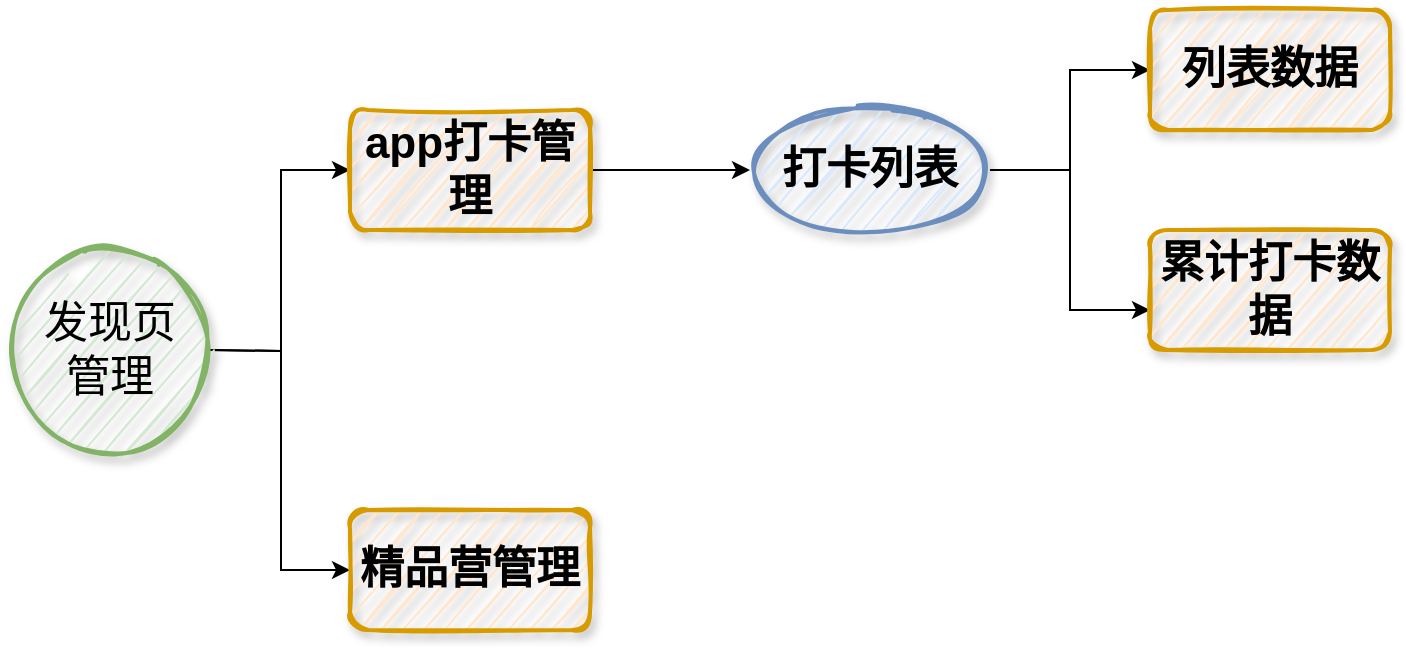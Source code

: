 <mxfile version="16.5.6" type="github">
  <diagram id="2Vl-29mJTYHd3rG5gsJs" name="Page-1">
    <mxGraphModel dx="946" dy="504" grid="1" gridSize="10" guides="1" tooltips="1" connect="1" arrows="1" fold="1" page="1" pageScale="1" pageWidth="827" pageHeight="1169" math="0" shadow="0">
      <root>
        <mxCell id="0" />
        <mxCell id="1" parent="0" />
        <mxCell id="tsZCZAis8NTeMSvLRY_F-6" style="edgeStyle=orthogonalEdgeStyle;rounded=0;orthogonalLoop=1;jettySize=auto;html=1;exitX=1;exitY=0.5;exitDx=0;exitDy=0;exitPerimeter=0;entryX=0;entryY=0.5;entryDx=0;entryDy=0;fontSize=22;" edge="1" parent="1" target="tsZCZAis8NTeMSvLRY_F-4">
          <mxGeometry relative="1" as="geometry">
            <mxPoint x="200" y="260" as="sourcePoint" />
          </mxGeometry>
        </mxCell>
        <mxCell id="tsZCZAis8NTeMSvLRY_F-7" style="edgeStyle=orthogonalEdgeStyle;rounded=0;orthogonalLoop=1;jettySize=auto;html=1;exitX=1;exitY=0.5;exitDx=0;exitDy=0;exitPerimeter=0;entryX=0;entryY=0.5;entryDx=0;entryDy=0;fontSize=22;" edge="1" parent="1" target="tsZCZAis8NTeMSvLRY_F-2">
          <mxGeometry relative="1" as="geometry">
            <mxPoint x="200" y="260" as="sourcePoint" />
          </mxGeometry>
        </mxCell>
        <mxCell id="tsZCZAis8NTeMSvLRY_F-2" value="精品营管理" style="rounded=1;whiteSpace=wrap;html=1;fillColor=#ffe6cc;strokeColor=#d79b00;strokeWidth=2;gradientColor=none;shadow=1;sketch=1;fontStyle=1;fontSize=22;" vertex="1" parent="1">
          <mxGeometry x="270" y="340" width="120" height="60" as="geometry" />
        </mxCell>
        <mxCell id="tsZCZAis8NTeMSvLRY_F-14" value="" style="edgeStyle=orthogonalEdgeStyle;rounded=0;orthogonalLoop=1;jettySize=auto;html=1;fontSize=22;" edge="1" parent="1" source="tsZCZAis8NTeMSvLRY_F-4" target="tsZCZAis8NTeMSvLRY_F-13">
          <mxGeometry relative="1" as="geometry" />
        </mxCell>
        <mxCell id="tsZCZAis8NTeMSvLRY_F-4" value="app打卡管理" style="rounded=1;whiteSpace=wrap;html=1;fontSize=22;fillColor=#ffe6cc;strokeColor=#d79b00;strokeWidth=2;gradientColor=none;shadow=1;sketch=1;fontStyle=1;" vertex="1" parent="1">
          <mxGeometry x="270" y="140" width="120" height="60" as="geometry" />
        </mxCell>
        <mxCell id="tsZCZAis8NTeMSvLRY_F-12" value="发现页&lt;br&gt;管理" style="strokeWidth=2;html=1;shape=mxgraph.flowchart.start_2;whiteSpace=wrap;shadow=1;sketch=1;fontSize=22;fillColor=#d5e8d4;strokeColor=#82b366;" vertex="1" parent="1">
          <mxGeometry x="100" y="210" width="100" height="100" as="geometry" />
        </mxCell>
        <mxCell id="tsZCZAis8NTeMSvLRY_F-16" value="" style="edgeStyle=orthogonalEdgeStyle;rounded=0;orthogonalLoop=1;jettySize=auto;html=1;fontSize=22;" edge="1" parent="1" source="tsZCZAis8NTeMSvLRY_F-13" target="tsZCZAis8NTeMSvLRY_F-15">
          <mxGeometry relative="1" as="geometry" />
        </mxCell>
        <mxCell id="tsZCZAis8NTeMSvLRY_F-18" value="" style="edgeStyle=orthogonalEdgeStyle;rounded=0;orthogonalLoop=1;jettySize=auto;html=1;fontSize=22;" edge="1" parent="1" source="tsZCZAis8NTeMSvLRY_F-13" target="tsZCZAis8NTeMSvLRY_F-17">
          <mxGeometry relative="1" as="geometry">
            <Array as="points">
              <mxPoint x="630" y="170" />
              <mxPoint x="630" y="240" />
            </Array>
          </mxGeometry>
        </mxCell>
        <mxCell id="tsZCZAis8NTeMSvLRY_F-13" value="打卡列表" style="ellipse;whiteSpace=wrap;html=1;fontSize=22;fillColor=#dae8fc;strokeColor=#6c8ebf;rounded=1;strokeWidth=2;shadow=1;sketch=1;fontStyle=1;" vertex="1" parent="1">
          <mxGeometry x="470" y="140" width="120" height="60" as="geometry" />
        </mxCell>
        <mxCell id="tsZCZAis8NTeMSvLRY_F-15" value="列表数据" style="whiteSpace=wrap;html=1;fontSize=22;fillColor=#ffe6cc;strokeColor=#d79b00;rounded=1;strokeWidth=2;gradientColor=none;shadow=1;sketch=1;fontStyle=1;" vertex="1" parent="1">
          <mxGeometry x="670" y="90" width="120" height="60" as="geometry" />
        </mxCell>
        <mxCell id="tsZCZAis8NTeMSvLRY_F-17" value="累计打卡数据" style="whiteSpace=wrap;html=1;fontSize=22;fillColor=#ffe6cc;strokeColor=#d79b00;rounded=1;strokeWidth=2;gradientColor=none;shadow=1;sketch=1;fontStyle=1;" vertex="1" parent="1">
          <mxGeometry x="670" y="200" width="120" height="60" as="geometry" />
        </mxCell>
      </root>
    </mxGraphModel>
  </diagram>
</mxfile>
